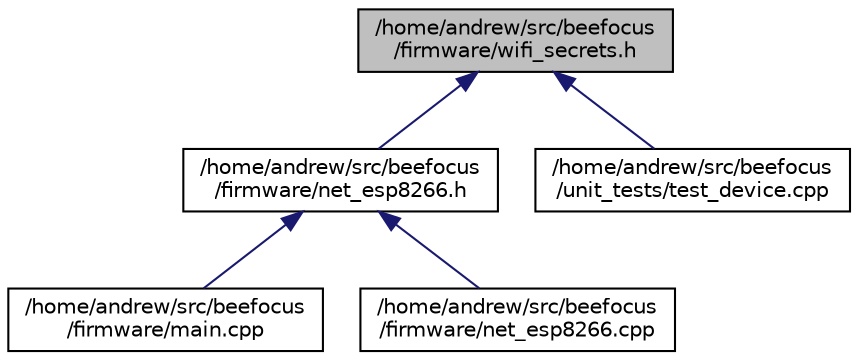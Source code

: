 digraph "/home/andrew/src/beefocus/firmware/wifi_secrets.h"
{
 // INTERACTIVE_SVG=YES
  edge [fontname="Helvetica",fontsize="10",labelfontname="Helvetica",labelfontsize="10"];
  node [fontname="Helvetica",fontsize="10",shape=record];
  Node1 [label="/home/andrew/src/beefocus\l/firmware/wifi_secrets.h",height=0.2,width=0.4,color="black", fillcolor="grey75", style="filled", fontcolor="black"];
  Node1 -> Node2 [dir="back",color="midnightblue",fontsize="10",style="solid",fontname="Helvetica"];
  Node2 [label="/home/andrew/src/beefocus\l/firmware/net_esp8266.h",height=0.2,width=0.4,color="black", fillcolor="white", style="filled",URL="$dd/d4d/net__esp8266_8h.html"];
  Node2 -> Node3 [dir="back",color="midnightblue",fontsize="10",style="solid",fontname="Helvetica"];
  Node3 [label="/home/andrew/src/beefocus\l/firmware/main.cpp",height=0.2,width=0.4,color="black", fillcolor="white", style="filled",URL="$df/d0a/main_8cpp.html"];
  Node2 -> Node4 [dir="back",color="midnightblue",fontsize="10",style="solid",fontname="Helvetica"];
  Node4 [label="/home/andrew/src/beefocus\l/firmware/net_esp8266.cpp",height=0.2,width=0.4,color="black", fillcolor="white", style="filled",URL="$d9/d5c/net__esp8266_8cpp.html"];
  Node1 -> Node5 [dir="back",color="midnightblue",fontsize="10",style="solid",fontname="Helvetica"];
  Node5 [label="/home/andrew/src/beefocus\l/unit_tests/test_device.cpp",height=0.2,width=0.4,color="black", fillcolor="white", style="filled",URL="$df/d0a/test__device_8cpp.html"];
}
